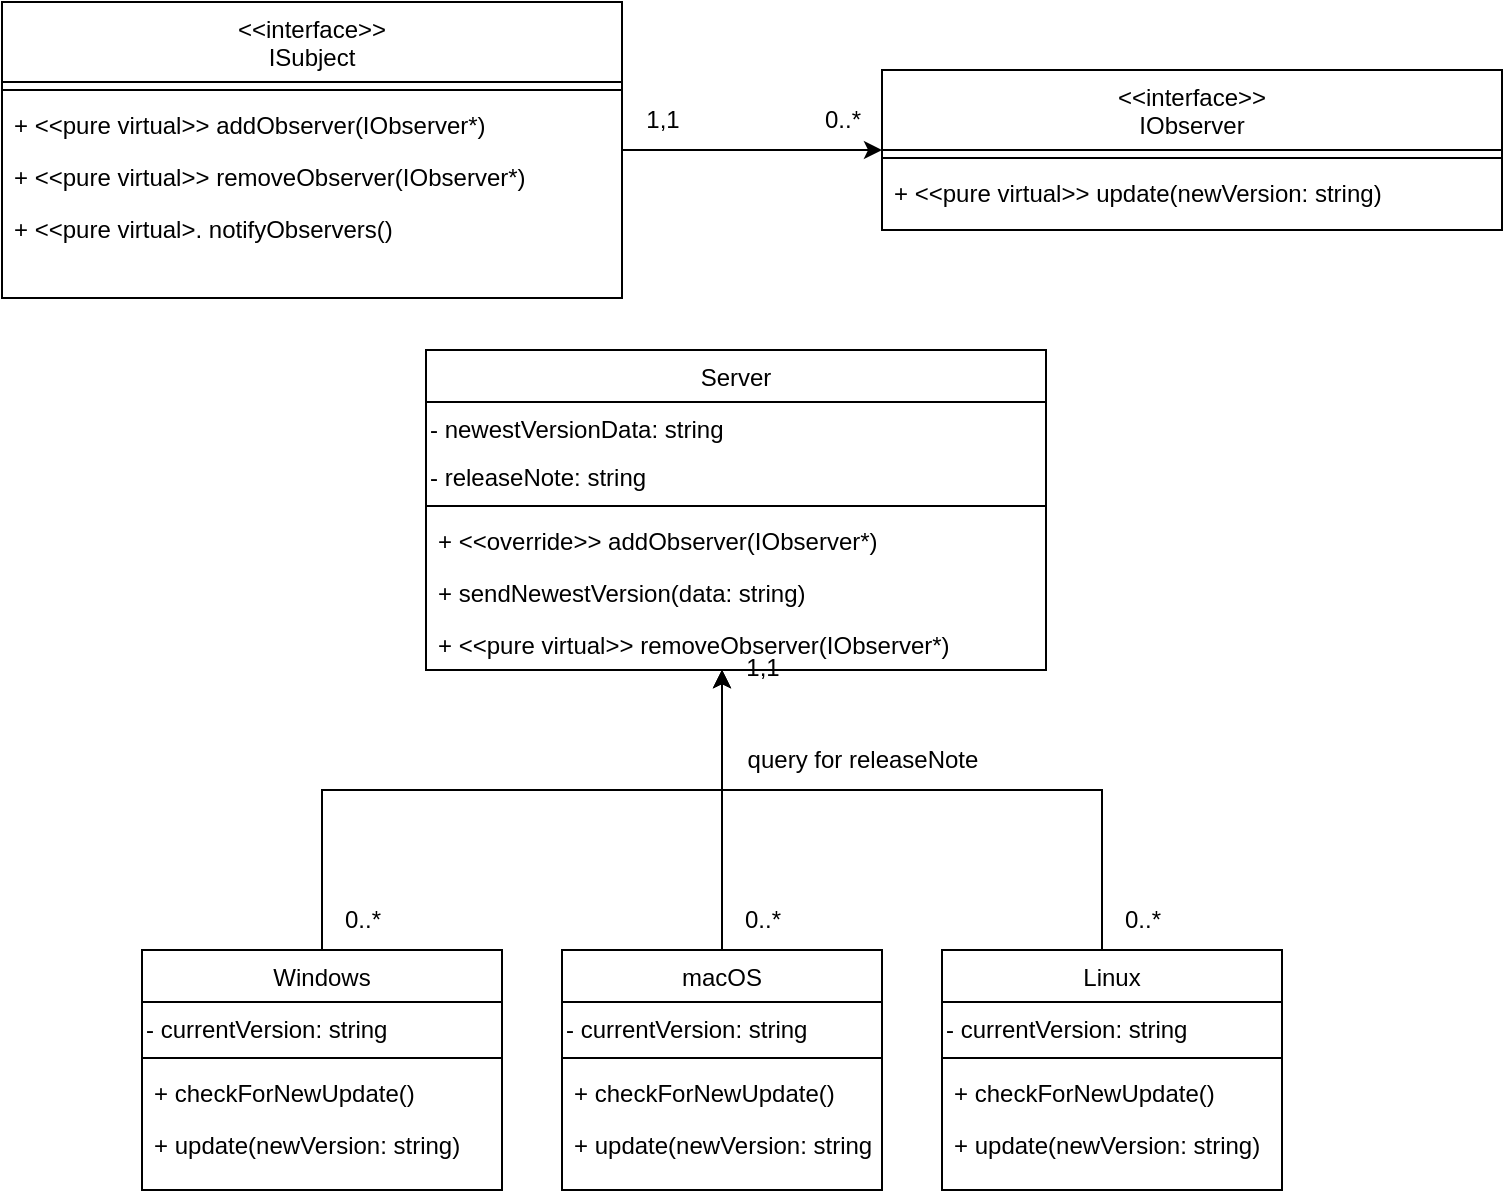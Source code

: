 <mxfile version="24.4.4" type="github">
  <diagram name="Page-1" id="o-OPSh5SX2QNBR5iYHtN">
    <mxGraphModel dx="1900" dy="522" grid="1" gridSize="10" guides="1" tooltips="1" connect="1" arrows="1" fold="1" page="1" pageScale="1" pageWidth="850" pageHeight="1100" math="0" shadow="0">
      <root>
        <mxCell id="0" />
        <mxCell id="1" parent="0" />
        <mxCell id="aCsRVdSKc6H1nuBiJ5Dy-1" value="Server" style="swimlane;fontStyle=0;align=center;verticalAlign=top;childLayout=stackLayout;horizontal=1;startSize=26;horizontalStack=0;resizeParent=1;resizeLast=0;collapsible=1;marginBottom=0;rounded=0;shadow=0;strokeWidth=1;" vertex="1" parent="1">
          <mxGeometry x="-568" y="290" width="310" height="160" as="geometry">
            <mxRectangle x="220" y="120" width="160" height="26" as="alternateBounds" />
          </mxGeometry>
        </mxCell>
        <mxCell id="aCsRVdSKc6H1nuBiJ5Dy-2" value="- newestVersionData: string" style="text;whiteSpace=wrap;html=1;" vertex="1" parent="aCsRVdSKc6H1nuBiJ5Dy-1">
          <mxGeometry y="26" width="310" height="24" as="geometry" />
        </mxCell>
        <mxCell id="aCsRVdSKc6H1nuBiJ5Dy-3" value="- releaseNote: string" style="text;whiteSpace=wrap;html=1;" vertex="1" parent="aCsRVdSKc6H1nuBiJ5Dy-1">
          <mxGeometry y="50" width="310" height="24" as="geometry" />
        </mxCell>
        <mxCell id="aCsRVdSKc6H1nuBiJ5Dy-4" value="" style="line;html=1;strokeWidth=1;align=left;verticalAlign=middle;spacingTop=-1;spacingLeft=3;spacingRight=3;rotatable=0;labelPosition=right;points=[];portConstraint=eastwest;" vertex="1" parent="aCsRVdSKc6H1nuBiJ5Dy-1">
          <mxGeometry y="74" width="310" height="8" as="geometry" />
        </mxCell>
        <mxCell id="aCsRVdSKc6H1nuBiJ5Dy-5" value="+ &lt;&lt;override&gt;&gt; addObserver(IObserver*)" style="text;align=left;verticalAlign=top;spacingLeft=4;spacingRight=4;overflow=hidden;rotatable=0;points=[[0,0.5],[1,0.5]];portConstraint=eastwest;" vertex="1" parent="aCsRVdSKc6H1nuBiJ5Dy-1">
          <mxGeometry y="82" width="310" height="26" as="geometry" />
        </mxCell>
        <mxCell id="aCsRVdSKc6H1nuBiJ5Dy-6" value="+ sendNewestVersion(data: string)" style="text;align=left;verticalAlign=top;spacingLeft=4;spacingRight=4;overflow=hidden;rotatable=0;points=[[0,0.5],[1,0.5]];portConstraint=eastwest;" vertex="1" parent="aCsRVdSKc6H1nuBiJ5Dy-1">
          <mxGeometry y="108" width="310" height="26" as="geometry" />
        </mxCell>
        <mxCell id="aCsRVdSKc6H1nuBiJ5Dy-7" value="+ &lt;&lt;pure virtual&gt;&gt; removeObserver(IObserver*)" style="text;align=left;verticalAlign=top;spacingLeft=4;spacingRight=4;overflow=hidden;rotatable=0;points=[[0,0.5],[1,0.5]];portConstraint=eastwest;" vertex="1" parent="aCsRVdSKc6H1nuBiJ5Dy-1">
          <mxGeometry y="134" width="310" height="26" as="geometry" />
        </mxCell>
        <mxCell id="aCsRVdSKc6H1nuBiJ5Dy-8" value="1,1" style="text;html=1;align=center;verticalAlign=middle;resizable=0;points=[];autosize=1;strokeColor=none;fillColor=none;" vertex="1" parent="1">
          <mxGeometry x="-420" y="434" width="40" height="30" as="geometry" />
        </mxCell>
        <mxCell id="aCsRVdSKc6H1nuBiJ5Dy-9" style="edgeStyle=orthogonalEdgeStyle;rounded=0;orthogonalLoop=1;jettySize=auto;html=1;" edge="1" parent="1" source="aCsRVdSKc6H1nuBiJ5Dy-10" target="aCsRVdSKc6H1nuBiJ5Dy-1">
          <mxGeometry relative="1" as="geometry">
            <Array as="points">
              <mxPoint x="-620" y="510" />
              <mxPoint x="-420" y="510" />
            </Array>
          </mxGeometry>
        </mxCell>
        <mxCell id="aCsRVdSKc6H1nuBiJ5Dy-10" value="Windows" style="swimlane;fontStyle=0;align=center;verticalAlign=top;childLayout=stackLayout;horizontal=1;startSize=26;horizontalStack=0;resizeParent=1;resizeLast=0;collapsible=1;marginBottom=0;rounded=0;shadow=0;strokeWidth=1;" vertex="1" parent="1">
          <mxGeometry x="-710" y="590" width="180" height="120" as="geometry">
            <mxRectangle x="220" y="120" width="160" height="26" as="alternateBounds" />
          </mxGeometry>
        </mxCell>
        <mxCell id="aCsRVdSKc6H1nuBiJ5Dy-11" value="- currentVersion: string" style="text;whiteSpace=wrap;html=1;" vertex="1" parent="aCsRVdSKc6H1nuBiJ5Dy-10">
          <mxGeometry y="26" width="180" height="24" as="geometry" />
        </mxCell>
        <mxCell id="aCsRVdSKc6H1nuBiJ5Dy-12" value="" style="line;html=1;strokeWidth=1;align=left;verticalAlign=middle;spacingTop=-1;spacingLeft=3;spacingRight=3;rotatable=0;labelPosition=right;points=[];portConstraint=eastwest;" vertex="1" parent="aCsRVdSKc6H1nuBiJ5Dy-10">
          <mxGeometry y="50" width="180" height="8" as="geometry" />
        </mxCell>
        <mxCell id="aCsRVdSKc6H1nuBiJ5Dy-13" value="+ checkForNewUpdate()" style="text;align=left;verticalAlign=top;spacingLeft=4;spacingRight=4;overflow=hidden;rotatable=0;points=[[0,0.5],[1,0.5]];portConstraint=eastwest;" vertex="1" parent="aCsRVdSKc6H1nuBiJ5Dy-10">
          <mxGeometry y="58" width="180" height="26" as="geometry" />
        </mxCell>
        <mxCell id="aCsRVdSKc6H1nuBiJ5Dy-14" value="+ update(newVersion: string)" style="text;align=left;verticalAlign=top;spacingLeft=4;spacingRight=4;overflow=hidden;rotatable=0;points=[[0,0.5],[1,0.5]];portConstraint=eastwest;" vertex="1" parent="aCsRVdSKc6H1nuBiJ5Dy-10">
          <mxGeometry y="84" width="180" height="26" as="geometry" />
        </mxCell>
        <mxCell id="aCsRVdSKc6H1nuBiJ5Dy-15" style="edgeStyle=orthogonalEdgeStyle;rounded=0;orthogonalLoop=1;jettySize=auto;html=1;" edge="1" parent="1" source="aCsRVdSKc6H1nuBiJ5Dy-16" target="aCsRVdSKc6H1nuBiJ5Dy-1">
          <mxGeometry relative="1" as="geometry">
            <Array as="points">
              <mxPoint x="-420" y="560" />
              <mxPoint x="-420" y="560" />
            </Array>
          </mxGeometry>
        </mxCell>
        <mxCell id="aCsRVdSKc6H1nuBiJ5Dy-16" value="macOS" style="swimlane;fontStyle=0;align=center;verticalAlign=top;childLayout=stackLayout;horizontal=1;startSize=26;horizontalStack=0;resizeParent=1;resizeLast=0;collapsible=1;marginBottom=0;rounded=0;shadow=0;strokeWidth=1;" vertex="1" parent="1">
          <mxGeometry x="-500" y="590" width="160" height="120" as="geometry">
            <mxRectangle x="220" y="120" width="160" height="26" as="alternateBounds" />
          </mxGeometry>
        </mxCell>
        <mxCell id="aCsRVdSKc6H1nuBiJ5Dy-17" value="- currentVersion: string" style="text;whiteSpace=wrap;html=1;" vertex="1" parent="aCsRVdSKc6H1nuBiJ5Dy-16">
          <mxGeometry y="26" width="160" height="24" as="geometry" />
        </mxCell>
        <mxCell id="aCsRVdSKc6H1nuBiJ5Dy-18" value="" style="line;html=1;strokeWidth=1;align=left;verticalAlign=middle;spacingTop=-1;spacingLeft=3;spacingRight=3;rotatable=0;labelPosition=right;points=[];portConstraint=eastwest;" vertex="1" parent="aCsRVdSKc6H1nuBiJ5Dy-16">
          <mxGeometry y="50" width="160" height="8" as="geometry" />
        </mxCell>
        <mxCell id="aCsRVdSKc6H1nuBiJ5Dy-19" value="+ checkForNewUpdate()" style="text;align=left;verticalAlign=top;spacingLeft=4;spacingRight=4;overflow=hidden;rotatable=0;points=[[0,0.5],[1,0.5]];portConstraint=eastwest;" vertex="1" parent="aCsRVdSKc6H1nuBiJ5Dy-16">
          <mxGeometry y="58" width="160" height="26" as="geometry" />
        </mxCell>
        <mxCell id="aCsRVdSKc6H1nuBiJ5Dy-20" value="+ update(newVersion: string)" style="text;align=left;verticalAlign=top;spacingLeft=4;spacingRight=4;overflow=hidden;rotatable=0;points=[[0,0.5],[1,0.5]];portConstraint=eastwest;" vertex="1" parent="aCsRVdSKc6H1nuBiJ5Dy-16">
          <mxGeometry y="84" width="160" height="26" as="geometry" />
        </mxCell>
        <mxCell id="aCsRVdSKc6H1nuBiJ5Dy-21" style="edgeStyle=orthogonalEdgeStyle;rounded=0;orthogonalLoop=1;jettySize=auto;html=1;" edge="1" parent="1" source="aCsRVdSKc6H1nuBiJ5Dy-22" target="aCsRVdSKc6H1nuBiJ5Dy-1">
          <mxGeometry relative="1" as="geometry">
            <Array as="points">
              <mxPoint x="-230" y="510" />
              <mxPoint x="-420" y="510" />
            </Array>
          </mxGeometry>
        </mxCell>
        <mxCell id="aCsRVdSKc6H1nuBiJ5Dy-22" value="Linux" style="swimlane;fontStyle=0;align=center;verticalAlign=top;childLayout=stackLayout;horizontal=1;startSize=26;horizontalStack=0;resizeParent=1;resizeLast=0;collapsible=1;marginBottom=0;rounded=0;shadow=0;strokeWidth=1;" vertex="1" parent="1">
          <mxGeometry x="-310" y="590" width="170" height="120" as="geometry">
            <mxRectangle x="220" y="120" width="160" height="26" as="alternateBounds" />
          </mxGeometry>
        </mxCell>
        <mxCell id="aCsRVdSKc6H1nuBiJ5Dy-23" value="- currentVersion: string" style="text;whiteSpace=wrap;html=1;" vertex="1" parent="aCsRVdSKc6H1nuBiJ5Dy-22">
          <mxGeometry y="26" width="170" height="24" as="geometry" />
        </mxCell>
        <mxCell id="aCsRVdSKc6H1nuBiJ5Dy-24" value="" style="line;html=1;strokeWidth=1;align=left;verticalAlign=middle;spacingTop=-1;spacingLeft=3;spacingRight=3;rotatable=0;labelPosition=right;points=[];portConstraint=eastwest;" vertex="1" parent="aCsRVdSKc6H1nuBiJ5Dy-22">
          <mxGeometry y="50" width="170" height="8" as="geometry" />
        </mxCell>
        <mxCell id="aCsRVdSKc6H1nuBiJ5Dy-25" value="+ checkForNewUpdate()" style="text;align=left;verticalAlign=top;spacingLeft=4;spacingRight=4;overflow=hidden;rotatable=0;points=[[0,0.5],[1,0.5]];portConstraint=eastwest;" vertex="1" parent="aCsRVdSKc6H1nuBiJ5Dy-22">
          <mxGeometry y="58" width="170" height="26" as="geometry" />
        </mxCell>
        <mxCell id="aCsRVdSKc6H1nuBiJ5Dy-26" value="+ update(newVersion: string)" style="text;align=left;verticalAlign=top;spacingLeft=4;spacingRight=4;overflow=hidden;rotatable=0;points=[[0,0.5],[1,0.5]];portConstraint=eastwest;" vertex="1" parent="aCsRVdSKc6H1nuBiJ5Dy-22">
          <mxGeometry y="84" width="170" height="26" as="geometry" />
        </mxCell>
        <mxCell id="aCsRVdSKc6H1nuBiJ5Dy-27" value="query for releaseNote" style="text;html=1;align=center;verticalAlign=middle;resizable=0;points=[];autosize=1;strokeColor=none;fillColor=none;" vertex="1" parent="1">
          <mxGeometry x="-420" y="480" width="140" height="30" as="geometry" />
        </mxCell>
        <mxCell id="aCsRVdSKc6H1nuBiJ5Dy-28" value="0..*" style="text;html=1;align=center;verticalAlign=middle;resizable=0;points=[];autosize=1;strokeColor=none;fillColor=none;" vertex="1" parent="1">
          <mxGeometry x="-420" y="560" width="40" height="30" as="geometry" />
        </mxCell>
        <mxCell id="aCsRVdSKc6H1nuBiJ5Dy-29" value="0..*" style="text;html=1;align=center;verticalAlign=middle;resizable=0;points=[];autosize=1;strokeColor=none;fillColor=none;" vertex="1" parent="1">
          <mxGeometry x="-620" y="560" width="40" height="30" as="geometry" />
        </mxCell>
        <mxCell id="aCsRVdSKc6H1nuBiJ5Dy-30" value="0..*" style="text;html=1;align=center;verticalAlign=middle;resizable=0;points=[];autosize=1;strokeColor=none;fillColor=none;" vertex="1" parent="1">
          <mxGeometry x="-230" y="560" width="40" height="30" as="geometry" />
        </mxCell>
        <mxCell id="aCsRVdSKc6H1nuBiJ5Dy-31" style="edgeStyle=orthogonalEdgeStyle;rounded=0;orthogonalLoop=1;jettySize=auto;html=1;endArrow=classic;endFill=1;" edge="1" parent="1" source="aCsRVdSKc6H1nuBiJ5Dy-32" target="aCsRVdSKc6H1nuBiJ5Dy-37">
          <mxGeometry relative="1" as="geometry" />
        </mxCell>
        <mxCell id="aCsRVdSKc6H1nuBiJ5Dy-32" value="&lt;&lt;interface&gt;&gt;&#xa;ISubject" style="swimlane;fontStyle=0;align=center;verticalAlign=top;childLayout=stackLayout;horizontal=1;startSize=40;horizontalStack=0;resizeParent=1;resizeLast=0;collapsible=1;marginBottom=0;rounded=0;shadow=0;strokeWidth=1;" vertex="1" parent="1">
          <mxGeometry x="-780" y="116" width="310" height="148" as="geometry">
            <mxRectangle x="220" y="120" width="160" height="26" as="alternateBounds" />
          </mxGeometry>
        </mxCell>
        <mxCell id="aCsRVdSKc6H1nuBiJ5Dy-33" value="" style="line;html=1;strokeWidth=1;align=left;verticalAlign=middle;spacingTop=-1;spacingLeft=3;spacingRight=3;rotatable=0;labelPosition=right;points=[];portConstraint=eastwest;" vertex="1" parent="aCsRVdSKc6H1nuBiJ5Dy-32">
          <mxGeometry y="40" width="310" height="8" as="geometry" />
        </mxCell>
        <mxCell id="aCsRVdSKc6H1nuBiJ5Dy-34" value="+ &lt;&lt;pure virtual&gt;&gt; addObserver(IObserver*)" style="text;align=left;verticalAlign=top;spacingLeft=4;spacingRight=4;overflow=hidden;rotatable=0;points=[[0,0.5],[1,0.5]];portConstraint=eastwest;" vertex="1" parent="aCsRVdSKc6H1nuBiJ5Dy-32">
          <mxGeometry y="48" width="310" height="26" as="geometry" />
        </mxCell>
        <mxCell id="aCsRVdSKc6H1nuBiJ5Dy-35" value="+ &lt;&lt;pure virtual&gt;&gt; removeObserver(IObserver*)" style="text;align=left;verticalAlign=top;spacingLeft=4;spacingRight=4;overflow=hidden;rotatable=0;points=[[0,0.5],[1,0.5]];portConstraint=eastwest;" vertex="1" parent="aCsRVdSKc6H1nuBiJ5Dy-32">
          <mxGeometry y="74" width="310" height="26" as="geometry" />
        </mxCell>
        <mxCell id="aCsRVdSKc6H1nuBiJ5Dy-36" value="+ &lt;&lt;pure virtual&gt;. notifyObservers()" style="text;align=left;verticalAlign=top;spacingLeft=4;spacingRight=4;overflow=hidden;rotatable=0;points=[[0,0.5],[1,0.5]];portConstraint=eastwest;" vertex="1" parent="aCsRVdSKc6H1nuBiJ5Dy-32">
          <mxGeometry y="100" width="310" height="26" as="geometry" />
        </mxCell>
        <mxCell id="aCsRVdSKc6H1nuBiJ5Dy-37" value="&lt;&lt;interface&gt;&gt;&#xa;IObserver" style="swimlane;fontStyle=0;align=center;verticalAlign=top;childLayout=stackLayout;horizontal=1;startSize=40;horizontalStack=0;resizeParent=1;resizeLast=0;collapsible=1;marginBottom=0;rounded=0;shadow=0;strokeWidth=1;" vertex="1" parent="1">
          <mxGeometry x="-340" y="150" width="310" height="80" as="geometry">
            <mxRectangle x="220" y="120" width="160" height="26" as="alternateBounds" />
          </mxGeometry>
        </mxCell>
        <mxCell id="aCsRVdSKc6H1nuBiJ5Dy-38" value="" style="line;html=1;strokeWidth=1;align=left;verticalAlign=middle;spacingTop=-1;spacingLeft=3;spacingRight=3;rotatable=0;labelPosition=right;points=[];portConstraint=eastwest;" vertex="1" parent="aCsRVdSKc6H1nuBiJ5Dy-37">
          <mxGeometry y="40" width="310" height="8" as="geometry" />
        </mxCell>
        <mxCell id="aCsRVdSKc6H1nuBiJ5Dy-39" value="+ &lt;&lt;pure virtual&gt;&gt; update(newVersion: string)" style="text;align=left;verticalAlign=top;spacingLeft=4;spacingRight=4;overflow=hidden;rotatable=0;points=[[0,0.5],[1,0.5]];portConstraint=eastwest;" vertex="1" parent="aCsRVdSKc6H1nuBiJ5Dy-37">
          <mxGeometry y="48" width="310" height="26" as="geometry" />
        </mxCell>
        <mxCell id="aCsRVdSKc6H1nuBiJ5Dy-40" value="1,1" style="text;html=1;align=center;verticalAlign=middle;resizable=0;points=[];autosize=1;strokeColor=none;fillColor=none;" vertex="1" parent="1">
          <mxGeometry x="-470" y="160" width="40" height="30" as="geometry" />
        </mxCell>
        <mxCell id="aCsRVdSKc6H1nuBiJ5Dy-41" value="0..*" style="text;html=1;align=center;verticalAlign=middle;resizable=0;points=[];autosize=1;strokeColor=none;fillColor=none;" vertex="1" parent="1">
          <mxGeometry x="-380" y="160" width="40" height="30" as="geometry" />
        </mxCell>
      </root>
    </mxGraphModel>
  </diagram>
</mxfile>
